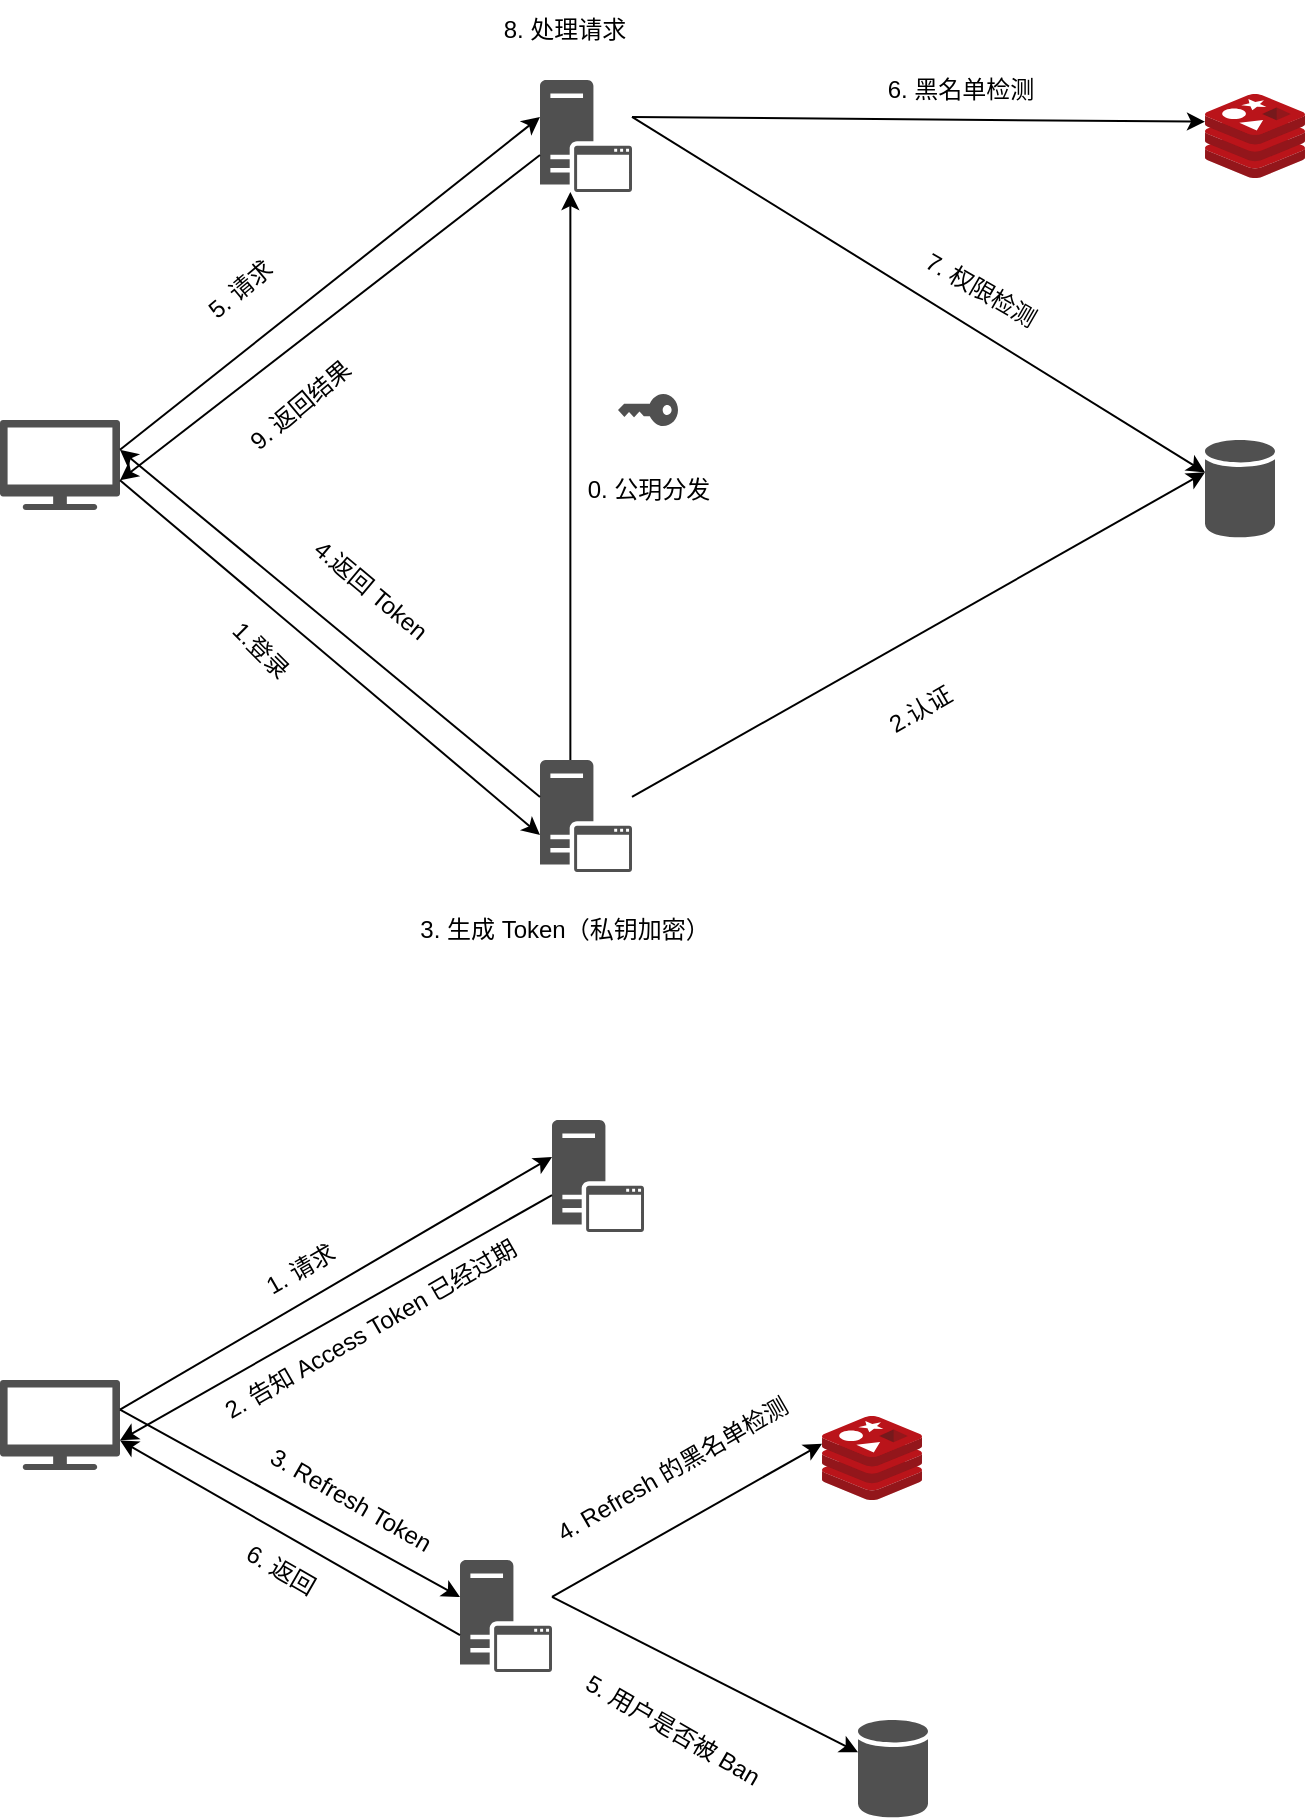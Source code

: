 <mxfile version="22.1.11" type="device">
  <diagram name="第 1 页" id="VTdFZX9P3KalDD9y3uEt">
    <mxGraphModel dx="1418" dy="820" grid="1" gridSize="10" guides="1" tooltips="1" connect="1" arrows="1" fold="1" page="1" pageScale="1" pageWidth="827" pageHeight="1169" math="0" shadow="0">
      <root>
        <mxCell id="0" />
        <mxCell id="1" parent="0" />
        <mxCell id="yHS2NC86qnN9DSnrhZeF-43" value="" style="sketch=0;shadow=0;dashed=0;html=1;strokeColor=none;fillColor=#505050;labelPosition=center;verticalLabelPosition=bottom;verticalAlign=top;outlineConnect=0;align=center;shape=mxgraph.office.databases.database;points=[[0,0.33,0,0,0],[0,0.67,0,0,0],[0.33,0,0,0,0],[0.33,1,0,0,0],[0.67,0,0,0,0],[0.67,1,0,0,0],[1,0.33,0,0,0],[1,0.67,0,0,0]];" parent="1" vertex="1">
          <mxGeometry x="712.5" y="480" width="35" height="49" as="geometry" />
        </mxCell>
        <mxCell id="yHS2NC86qnN9DSnrhZeF-44" value="" style="sketch=0;pointerEvents=1;shadow=0;dashed=0;html=1;strokeColor=none;fillColor=#505050;labelPosition=center;verticalLabelPosition=bottom;verticalAlign=top;outlineConnect=0;align=center;shape=mxgraph.office.security.key_permissions;rotation=90;" parent="1" vertex="1">
          <mxGeometry x="426" y="450" width="16" height="30" as="geometry" />
        </mxCell>
        <mxCell id="yHS2NC86qnN9DSnrhZeF-45" value="" style="sketch=0;pointerEvents=1;shadow=0;dashed=0;html=1;strokeColor=none;fillColor=#505050;labelPosition=center;verticalLabelPosition=bottom;verticalAlign=top;outlineConnect=0;align=center;shape=mxgraph.office.servers.application_server;points=[[0,0.33,0,0,0],[0,0.67,0,0,0],[0.33,0,0,0,0],[0.33,1,0,0,0],[0.67,0,0,0,0],[0.67,1,0,0,0],[1,0.33,0,0,0],[1,0.67,0,0,0]];" parent="1" vertex="1">
          <mxGeometry x="380" y="640" width="46" height="56" as="geometry" />
        </mxCell>
        <mxCell id="yHS2NC86qnN9DSnrhZeF-46" value="" style="sketch=0;pointerEvents=1;shadow=0;dashed=0;html=1;strokeColor=none;fillColor=#505050;labelPosition=center;verticalLabelPosition=bottom;verticalAlign=top;outlineConnect=0;align=center;shape=mxgraph.office.devices.tv;points=[[0,0.33,0,0,0],[0,0.67,0,0,0],[0.33,0,0,0,0],[0.33,1,0,0,0],[0.67,0,0,0,0],[0.67,1,0,0,0],[1,0.33,0,0,0],[1,0.67,0,0,0]];" parent="1" vertex="1">
          <mxGeometry x="110" y="470" width="60" height="45" as="geometry" />
        </mxCell>
        <mxCell id="yHS2NC86qnN9DSnrhZeF-50" style="rounded=0;orthogonalLoop=1;jettySize=auto;html=1;exitX=1;exitY=0.67;exitDx=0;exitDy=0;exitPerimeter=0;entryX=0;entryY=0.67;entryDx=0;entryDy=0;entryPerimeter=0;" parent="1" source="yHS2NC86qnN9DSnrhZeF-46" target="yHS2NC86qnN9DSnrhZeF-45" edge="1">
          <mxGeometry relative="1" as="geometry" />
        </mxCell>
        <mxCell id="yHS2NC86qnN9DSnrhZeF-51" style="rounded=0;orthogonalLoop=1;jettySize=auto;html=1;exitX=0;exitY=0.33;exitDx=0;exitDy=0;exitPerimeter=0;entryX=1;entryY=0.33;entryDx=0;entryDy=0;entryPerimeter=0;" parent="1" source="yHS2NC86qnN9DSnrhZeF-45" target="yHS2NC86qnN9DSnrhZeF-46" edge="1">
          <mxGeometry relative="1" as="geometry" />
        </mxCell>
        <mxCell id="yHS2NC86qnN9DSnrhZeF-52" value="" style="sketch=0;pointerEvents=1;shadow=0;dashed=0;html=1;strokeColor=none;fillColor=#505050;labelPosition=center;verticalLabelPosition=bottom;verticalAlign=top;outlineConnect=0;align=center;shape=mxgraph.office.servers.application_server;points=[[0,0.33,0,0,0],[0,0.67,0,0,0],[0.33,0,0,0,0],[0.33,1,0,0,0],[0.67,0,0,0,0],[0.67,1,0,0,0],[1,0.33,0,0,0],[1,0.67,0,0,0]];" parent="1" vertex="1">
          <mxGeometry x="380" y="300" width="46" height="56" as="geometry" />
        </mxCell>
        <mxCell id="yHS2NC86qnN9DSnrhZeF-54" style="rounded=0;orthogonalLoop=1;jettySize=auto;html=1;exitX=0.33;exitY=0;exitDx=0;exitDy=0;exitPerimeter=0;entryX=0.33;entryY=1;entryDx=0;entryDy=0;entryPerimeter=0;" parent="1" source="yHS2NC86qnN9DSnrhZeF-45" target="yHS2NC86qnN9DSnrhZeF-52" edge="1">
          <mxGeometry relative="1" as="geometry" />
        </mxCell>
        <mxCell id="yHS2NC86qnN9DSnrhZeF-56" style="rounded=0;orthogonalLoop=1;jettySize=auto;html=1;exitX=1;exitY=0.33;exitDx=0;exitDy=0;exitPerimeter=0;entryX=0;entryY=0.33;entryDx=0;entryDy=0;entryPerimeter=0;" parent="1" source="yHS2NC86qnN9DSnrhZeF-52" target="yHS2NC86qnN9DSnrhZeF-43" edge="1">
          <mxGeometry relative="1" as="geometry" />
        </mxCell>
        <mxCell id="yHS2NC86qnN9DSnrhZeF-58" style="rounded=0;orthogonalLoop=1;jettySize=auto;html=1;exitX=1;exitY=0.33;exitDx=0;exitDy=0;exitPerimeter=0;entryX=0;entryY=0.33;entryDx=0;entryDy=0;entryPerimeter=0;" parent="1" source="yHS2NC86qnN9DSnrhZeF-45" target="yHS2NC86qnN9DSnrhZeF-43" edge="1">
          <mxGeometry relative="1" as="geometry" />
        </mxCell>
        <mxCell id="yHS2NC86qnN9DSnrhZeF-61" value="0. 公玥分发" style="text;html=1;align=center;verticalAlign=middle;resizable=0;points=[];autosize=1;strokeColor=none;fillColor=none;" parent="1" vertex="1">
          <mxGeometry x="394" y="489.5" width="80" height="30" as="geometry" />
        </mxCell>
        <mxCell id="yHS2NC86qnN9DSnrhZeF-62" value="1.登录" style="text;html=1;align=center;verticalAlign=middle;resizable=0;points=[];autosize=1;strokeColor=none;fillColor=none;rotation=45;" parent="1" vertex="1">
          <mxGeometry x="210" y="570" width="60" height="30" as="geometry" />
        </mxCell>
        <mxCell id="yHS2NC86qnN9DSnrhZeF-63" value="2.认证" style="text;html=1;align=center;verticalAlign=middle;resizable=0;points=[];autosize=1;strokeColor=none;fillColor=none;rotation=-30;" parent="1" vertex="1">
          <mxGeometry x="540" y="600" width="60" height="30" as="geometry" />
        </mxCell>
        <mxCell id="yHS2NC86qnN9DSnrhZeF-64" value="3. 生成 Token（私钥加密）" style="text;html=1;align=center;verticalAlign=middle;resizable=0;points=[];autosize=1;strokeColor=none;fillColor=none;" parent="1" vertex="1">
          <mxGeometry x="307" y="710" width="170" height="30" as="geometry" />
        </mxCell>
        <mxCell id="yHS2NC86qnN9DSnrhZeF-65" value="4.返回 Token" style="text;html=1;align=center;verticalAlign=middle;resizable=0;points=[];autosize=1;strokeColor=none;fillColor=none;rotation=40;" parent="1" vertex="1">
          <mxGeometry x="250" y="540" width="90" height="30" as="geometry" />
        </mxCell>
        <mxCell id="yHS2NC86qnN9DSnrhZeF-66" style="rounded=0;orthogonalLoop=1;jettySize=auto;html=1;exitX=1;exitY=0.33;exitDx=0;exitDy=0;exitPerimeter=0;entryX=0;entryY=0.33;entryDx=0;entryDy=0;entryPerimeter=0;" parent="1" source="yHS2NC86qnN9DSnrhZeF-46" target="yHS2NC86qnN9DSnrhZeF-52" edge="1">
          <mxGeometry relative="1" as="geometry" />
        </mxCell>
        <mxCell id="yHS2NC86qnN9DSnrhZeF-67" style="rounded=0;orthogonalLoop=1;jettySize=auto;html=1;exitX=0;exitY=0.67;exitDx=0;exitDy=0;exitPerimeter=0;entryX=1;entryY=0.67;entryDx=0;entryDy=0;entryPerimeter=0;" parent="1" source="yHS2NC86qnN9DSnrhZeF-52" target="yHS2NC86qnN9DSnrhZeF-46" edge="1">
          <mxGeometry relative="1" as="geometry" />
        </mxCell>
        <mxCell id="yHS2NC86qnN9DSnrhZeF-68" value="5. 请求" style="text;html=1;align=center;verticalAlign=middle;resizable=0;points=[];autosize=1;strokeColor=none;fillColor=none;rotation=-40;" parent="1" vertex="1">
          <mxGeometry x="200" y="390" width="60" height="30" as="geometry" />
        </mxCell>
        <mxCell id="yHS2NC86qnN9DSnrhZeF-70" value="7. 权限检测" style="text;html=1;align=center;verticalAlign=middle;resizable=0;points=[];autosize=1;strokeColor=none;fillColor=none;rotation=30;" parent="1" vertex="1">
          <mxGeometry x="560" y="390" width="80" height="30" as="geometry" />
        </mxCell>
        <mxCell id="yHS2NC86qnN9DSnrhZeF-71" value="8. 处理请求" style="text;html=1;align=center;verticalAlign=middle;resizable=0;points=[];autosize=1;strokeColor=none;fillColor=none;" parent="1" vertex="1">
          <mxGeometry x="352" y="260" width="80" height="30" as="geometry" />
        </mxCell>
        <mxCell id="yHS2NC86qnN9DSnrhZeF-72" value="9. 返回结果" style="text;html=1;align=center;verticalAlign=middle;resizable=0;points=[];autosize=1;strokeColor=none;fillColor=none;rotation=-40;" parent="1" vertex="1">
          <mxGeometry x="220" y="448" width="80" height="30" as="geometry" />
        </mxCell>
        <mxCell id="Q8LE-2fDN8TDy7-z8G9v-3" value="" style="image;sketch=0;aspect=fixed;html=1;points=[[0,0.33,0,0,0],[0,0.67,0,0,0],[0.33,0,0,0,0],[0.33,1,0,0,0],[0.67,0,0,0,0],[0.67,1,0,0,0],[1,0.33,0,0,0],[1,0.67,0,0,0]];align=center;fontSize=12;image=img/lib/mscae/Cache_Redis_Product.svg;" vertex="1" parent="1">
          <mxGeometry x="712.5" y="307" width="50" height="42" as="geometry" />
        </mxCell>
        <mxCell id="Q8LE-2fDN8TDy7-z8G9v-4" style="rounded=0;orthogonalLoop=1;jettySize=auto;html=1;exitX=1;exitY=0.33;exitDx=0;exitDy=0;exitPerimeter=0;entryX=0;entryY=0.33;entryDx=0;entryDy=0;entryPerimeter=0;" edge="1" parent="1" source="yHS2NC86qnN9DSnrhZeF-52" target="Q8LE-2fDN8TDy7-z8G9v-3">
          <mxGeometry relative="1" as="geometry" />
        </mxCell>
        <mxCell id="Q8LE-2fDN8TDy7-z8G9v-5" value="6. 黑名单检测" style="text;html=1;align=center;verticalAlign=middle;resizable=0;points=[];autosize=1;strokeColor=none;fillColor=none;" vertex="1" parent="1">
          <mxGeometry x="540" y="290" width="100" height="30" as="geometry" />
        </mxCell>
        <mxCell id="Q8LE-2fDN8TDy7-z8G9v-6" value="" style="sketch=0;pointerEvents=1;shadow=0;dashed=0;html=1;strokeColor=none;fillColor=#505050;labelPosition=center;verticalLabelPosition=bottom;verticalAlign=top;outlineConnect=0;align=center;shape=mxgraph.office.devices.tv;points=[[0,0.33,0,0,0],[0,0.67,0,0,0],[0.33,0,0,0,0],[0.33,1,0,0,0],[0.67,0,0,0,0],[0.67,1,0,0,0],[1,0.33,0,0,0],[1,0.67,0,0,0]];" vertex="1" parent="1">
          <mxGeometry x="110" y="950" width="60" height="45" as="geometry" />
        </mxCell>
        <mxCell id="Q8LE-2fDN8TDy7-z8G9v-7" value="" style="sketch=0;pointerEvents=1;shadow=0;dashed=0;html=1;strokeColor=none;fillColor=#505050;labelPosition=center;verticalLabelPosition=bottom;verticalAlign=top;outlineConnect=0;align=center;shape=mxgraph.office.servers.application_server;points=[[0,0.33,0,0,0],[0,0.67,0,0,0],[0.33,0,0,0,0],[0.33,1,0,0,0],[0.67,0,0,0,0],[0.67,1,0,0,0],[1,0.33,0,0,0],[1,0.67,0,0,0]];" vertex="1" parent="1">
          <mxGeometry x="386" y="820" width="46" height="56" as="geometry" />
        </mxCell>
        <mxCell id="Q8LE-2fDN8TDy7-z8G9v-8" style="rounded=0;orthogonalLoop=1;jettySize=auto;html=1;exitX=1;exitY=0.33;exitDx=0;exitDy=0;exitPerimeter=0;entryX=0;entryY=0.33;entryDx=0;entryDy=0;entryPerimeter=0;" edge="1" parent="1" source="Q8LE-2fDN8TDy7-z8G9v-6" target="Q8LE-2fDN8TDy7-z8G9v-7">
          <mxGeometry relative="1" as="geometry" />
        </mxCell>
        <mxCell id="Q8LE-2fDN8TDy7-z8G9v-9" style="rounded=0;orthogonalLoop=1;jettySize=auto;html=1;exitX=0;exitY=0.67;exitDx=0;exitDy=0;exitPerimeter=0;entryX=1;entryY=0.67;entryDx=0;entryDy=0;entryPerimeter=0;" edge="1" parent="1" source="Q8LE-2fDN8TDy7-z8G9v-7" target="Q8LE-2fDN8TDy7-z8G9v-6">
          <mxGeometry relative="1" as="geometry" />
        </mxCell>
        <mxCell id="Q8LE-2fDN8TDy7-z8G9v-10" value="" style="sketch=0;pointerEvents=1;shadow=0;dashed=0;html=1;strokeColor=none;fillColor=#505050;labelPosition=center;verticalLabelPosition=bottom;verticalAlign=top;outlineConnect=0;align=center;shape=mxgraph.office.servers.application_server;points=[[0,0.33,0,0,0],[0,0.67,0,0,0],[0.33,0,0,0,0],[0.33,1,0,0,0],[0.67,0,0,0,0],[0.67,1,0,0,0],[1,0.33,0,0,0],[1,0.67,0,0,0]];" vertex="1" parent="1">
          <mxGeometry x="340" y="1040" width="46" height="56" as="geometry" />
        </mxCell>
        <mxCell id="Q8LE-2fDN8TDy7-z8G9v-11" style="rounded=0;orthogonalLoop=1;jettySize=auto;html=1;exitX=1;exitY=0.33;exitDx=0;exitDy=0;exitPerimeter=0;entryX=0;entryY=0.33;entryDx=0;entryDy=0;entryPerimeter=0;" edge="1" parent="1" source="Q8LE-2fDN8TDy7-z8G9v-6" target="Q8LE-2fDN8TDy7-z8G9v-10">
          <mxGeometry relative="1" as="geometry" />
        </mxCell>
        <mxCell id="Q8LE-2fDN8TDy7-z8G9v-13" style="rounded=0;orthogonalLoop=1;jettySize=auto;html=1;exitX=0;exitY=0.67;exitDx=0;exitDy=0;exitPerimeter=0;entryX=1;entryY=0.67;entryDx=0;entryDy=0;entryPerimeter=0;" edge="1" parent="1" source="Q8LE-2fDN8TDy7-z8G9v-10" target="Q8LE-2fDN8TDy7-z8G9v-6">
          <mxGeometry relative="1" as="geometry" />
        </mxCell>
        <mxCell id="Q8LE-2fDN8TDy7-z8G9v-14" value="1. 请求" style="text;html=1;align=center;verticalAlign=middle;resizable=0;points=[];autosize=1;strokeColor=none;fillColor=none;rotation=-30;" vertex="1" parent="1">
          <mxGeometry x="230" y="880" width="60" height="30" as="geometry" />
        </mxCell>
        <mxCell id="Q8LE-2fDN8TDy7-z8G9v-15" value="2. 告知 Access Token 已经过期" style="text;html=1;align=center;verticalAlign=middle;resizable=0;points=[];autosize=1;strokeColor=none;fillColor=none;rotation=-30;" vertex="1" parent="1">
          <mxGeometry x="200" y="910" width="190" height="30" as="geometry" />
        </mxCell>
        <mxCell id="Q8LE-2fDN8TDy7-z8G9v-18" value="3. Refresh Token" style="text;html=1;align=center;verticalAlign=middle;resizable=0;points=[];autosize=1;strokeColor=none;fillColor=none;rotation=30;" vertex="1" parent="1">
          <mxGeometry x="230" y="995" width="110" height="30" as="geometry" />
        </mxCell>
        <mxCell id="Q8LE-2fDN8TDy7-z8G9v-19" value="" style="sketch=0;shadow=0;dashed=0;html=1;strokeColor=none;fillColor=#505050;labelPosition=center;verticalLabelPosition=bottom;verticalAlign=top;outlineConnect=0;align=center;shape=mxgraph.office.databases.database;points=[[0,0.33,0,0,0],[0,0.67,0,0,0],[0.33,0,0,0,0],[0.33,1,0,0,0],[0.67,0,0,0,0],[0.67,1,0,0,0],[1,0.33,0,0,0],[1,0.67,0,0,0]];" vertex="1" parent="1">
          <mxGeometry x="539" y="1120" width="35" height="49" as="geometry" />
        </mxCell>
        <mxCell id="Q8LE-2fDN8TDy7-z8G9v-20" style="rounded=0;orthogonalLoop=1;jettySize=auto;html=1;exitX=1;exitY=0.33;exitDx=0;exitDy=0;exitPerimeter=0;entryX=0;entryY=0.33;entryDx=0;entryDy=0;entryPerimeter=0;" edge="1" parent="1" source="Q8LE-2fDN8TDy7-z8G9v-10" target="Q8LE-2fDN8TDy7-z8G9v-19">
          <mxGeometry relative="1" as="geometry" />
        </mxCell>
        <mxCell id="Q8LE-2fDN8TDy7-z8G9v-21" value="5. 用户是否被 Ban" style="text;html=1;align=center;verticalAlign=middle;resizable=0;points=[];autosize=1;strokeColor=none;fillColor=none;rotation=30;" vertex="1" parent="1">
          <mxGeometry x="386" y="1110" width="120" height="30" as="geometry" />
        </mxCell>
        <mxCell id="Q8LE-2fDN8TDy7-z8G9v-22" value="6. 返回" style="text;html=1;align=center;verticalAlign=middle;resizable=0;points=[];autosize=1;strokeColor=none;fillColor=none;rotation=30;" vertex="1" parent="1">
          <mxGeometry x="220" y="1030" width="60" height="30" as="geometry" />
        </mxCell>
        <mxCell id="Q8LE-2fDN8TDy7-z8G9v-24" value="" style="image;sketch=0;aspect=fixed;html=1;points=[[0,0.33,0,0,0],[0,0.67,0,0,0],[0.33,0,0,0,0],[0.33,1,0,0,0],[0.67,0,0,0,0],[0.67,1,0,0,0],[1,0.33,0,0,0],[1,0.67,0,0,0]];align=center;fontSize=12;image=img/lib/mscae/Cache_Redis_Product.svg;" vertex="1" parent="1">
          <mxGeometry x="521" y="968" width="50" height="42" as="geometry" />
        </mxCell>
        <mxCell id="Q8LE-2fDN8TDy7-z8G9v-26" style="rounded=0;orthogonalLoop=1;jettySize=auto;html=1;exitX=1;exitY=0.33;exitDx=0;exitDy=0;exitPerimeter=0;entryX=0;entryY=0.33;entryDx=0;entryDy=0;entryPerimeter=0;" edge="1" parent="1" source="Q8LE-2fDN8TDy7-z8G9v-10" target="Q8LE-2fDN8TDy7-z8G9v-24">
          <mxGeometry relative="1" as="geometry" />
        </mxCell>
        <mxCell id="Q8LE-2fDN8TDy7-z8G9v-27" value="4. Refresh 的黑名单检测" style="text;html=1;align=center;verticalAlign=middle;resizable=0;points=[];autosize=1;strokeColor=none;fillColor=none;rotation=-30;" vertex="1" parent="1">
          <mxGeometry x="371" y="980" width="150" height="30" as="geometry" />
        </mxCell>
      </root>
    </mxGraphModel>
  </diagram>
</mxfile>
